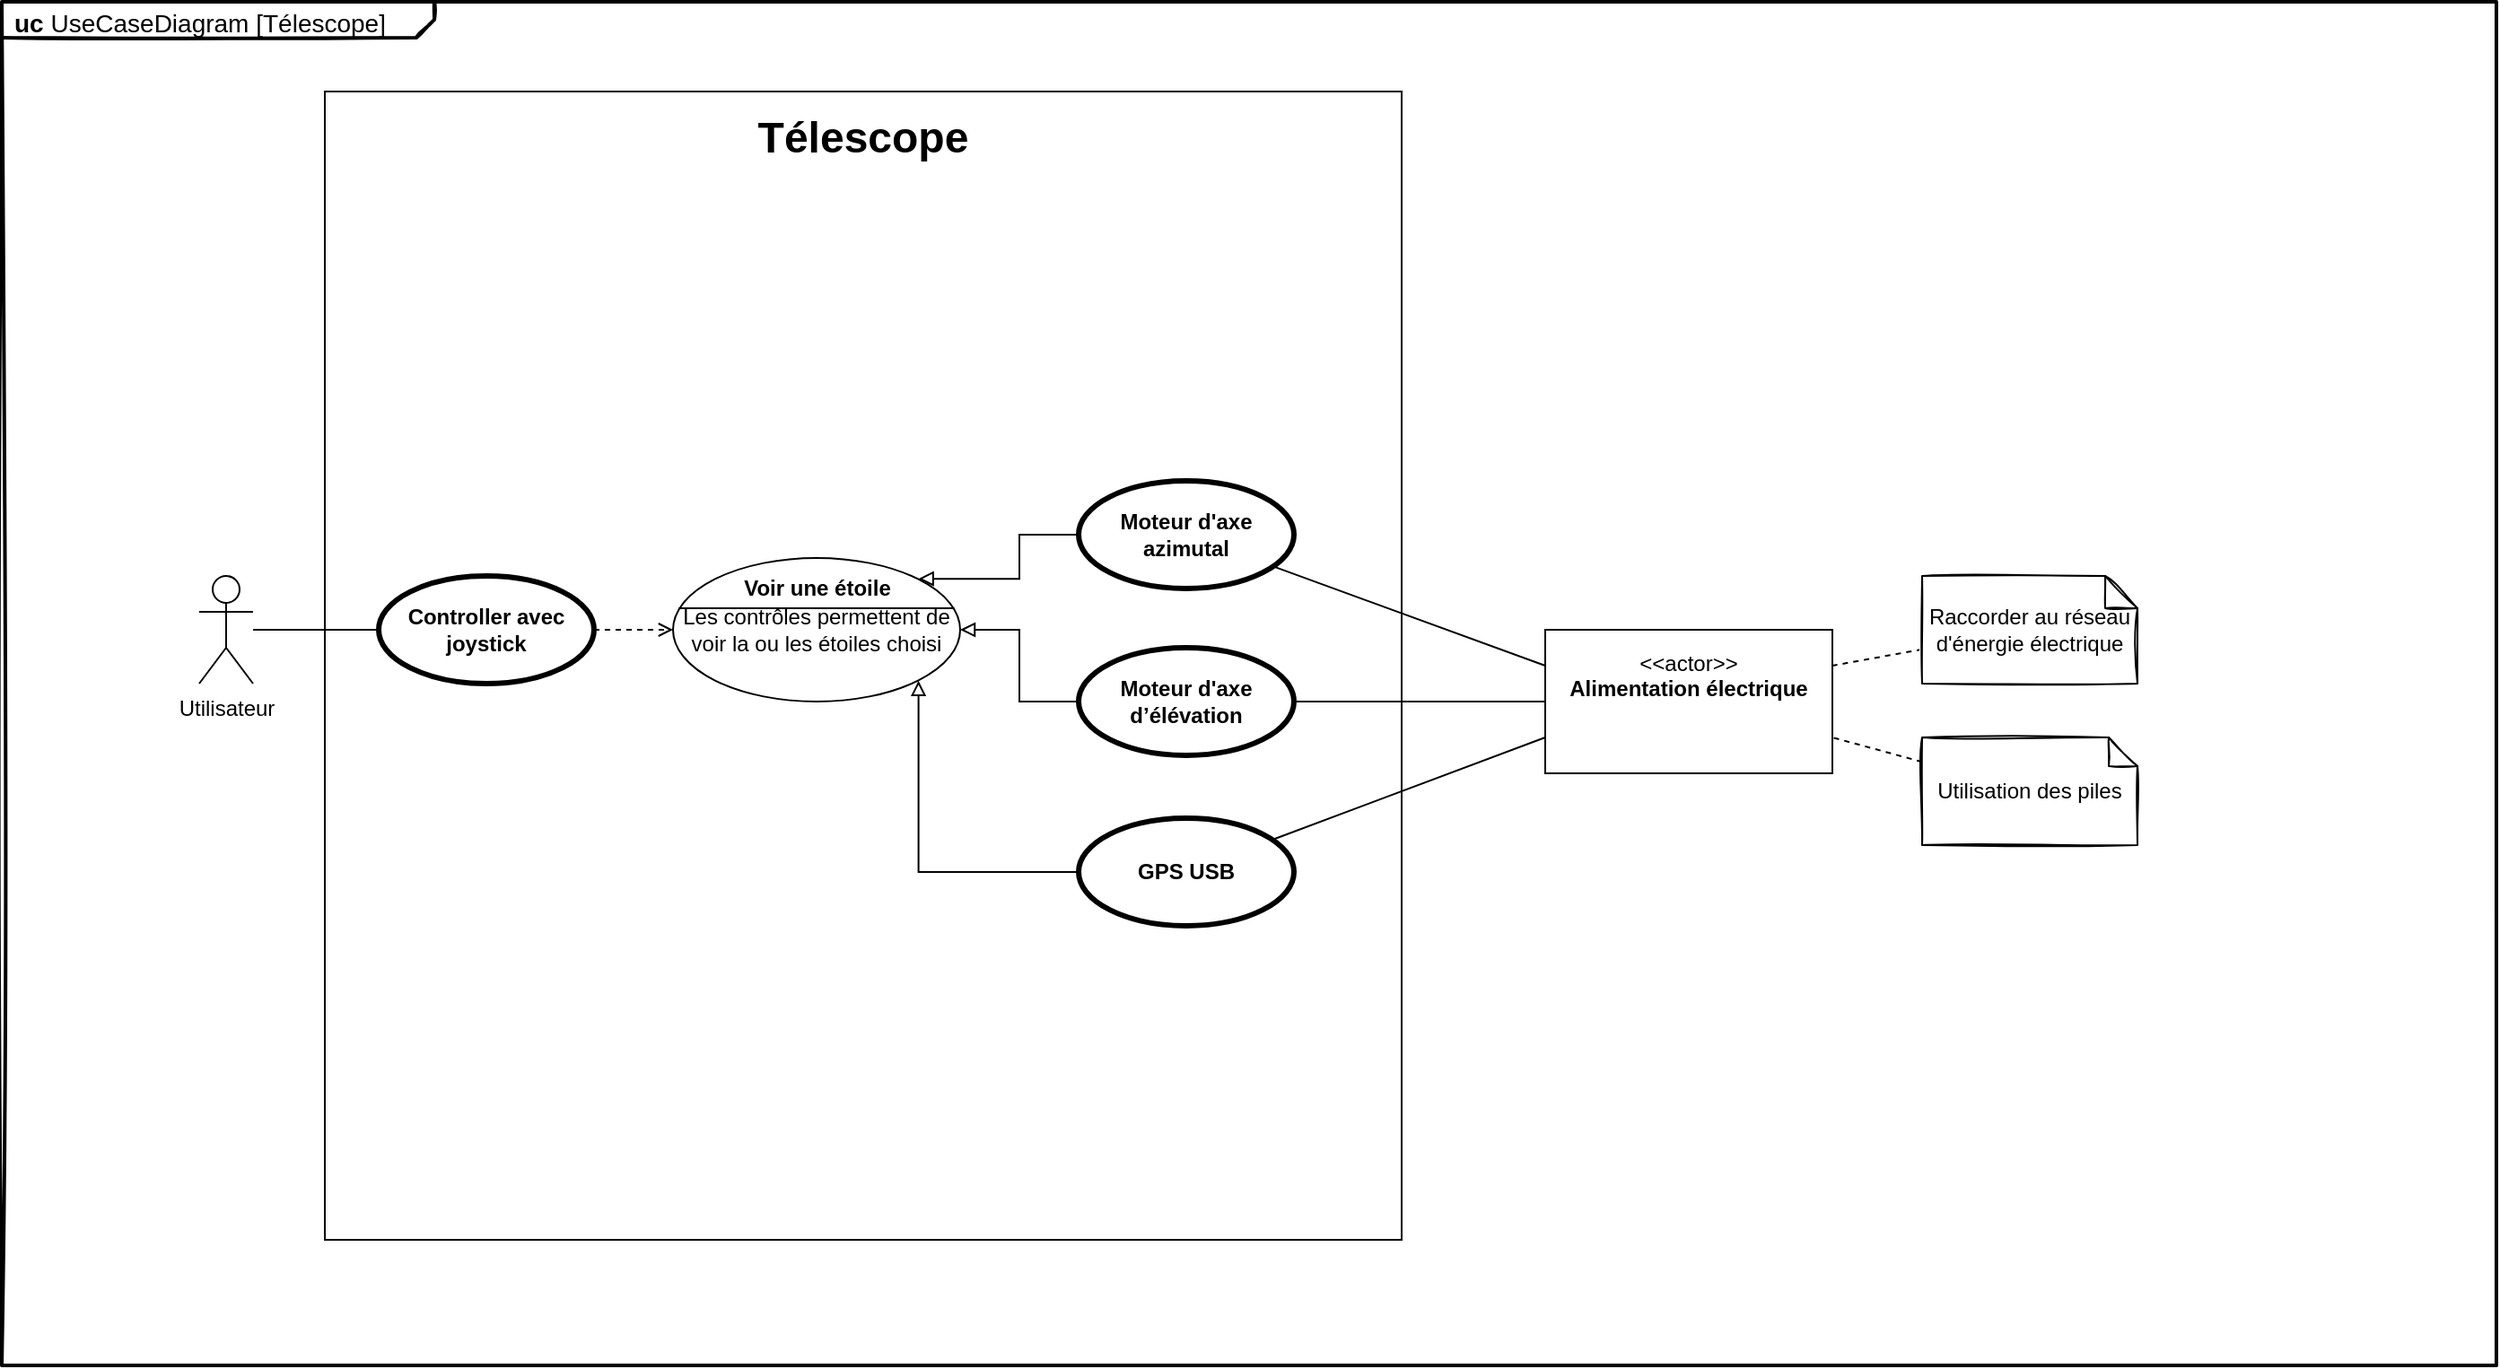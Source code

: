 <mxfile version="14.6.13" type="device"><diagram id="hds-YFgvMo6rerNIGMxi" name="Page-1"><mxGraphModel dx="660" dy="1133" grid="1" gridSize="10" guides="1" tooltips="1" connect="1" arrows="1" fold="1" page="1" pageScale="1" pageWidth="827" pageHeight="1169" math="0" shadow="0"><root><mxCell id="0"/><mxCell id="1" parent="0"/><mxCell id="bQQsEj6pxwG3LYyLtCYd-17" value="&lt;p style=&quot;margin: 4px 0px 0px 7px ; font-size: 14px&quot;&gt;&lt;b&gt;uc &lt;/b&gt;UseCaseDiagram [Télescope]&lt;/p&gt;" style="html=1;shape=mxgraph.sysml.package;overflow=fill;labelX=241.43;strokeWidth=2;align=left;sketch=1;shadow=0;spacingTop=0;spacingRight=0;verticalAlign=middle;" vertex="1" parent="1"><mxGeometry x="40" y="40" width="1390" height="760" as="geometry"/></mxCell><mxCell id="FOvnMfb4ephfpRiY6ZHR-1" value="&lt;p&gt;&lt;b&gt;&lt;font style=&quot;font-size: 24px&quot;&gt;Télescope&lt;/font&gt;&lt;/b&gt;&lt;/p&gt;" style="shape=rect;html=1;overflow=fill;whiteSpace=wrap;align=center;" parent="1" vertex="1"><mxGeometry x="220" y="90" width="600" height="640" as="geometry"/></mxCell><mxCell id="bQQsEj6pxwG3LYyLtCYd-26" style="edgeStyle=orthogonalEdgeStyle;rounded=0;orthogonalLoop=1;jettySize=auto;html=1;entryX=0;entryY=0.5;entryDx=0;entryDy=0;endArrow=none;endFill=0;strokeWidth=1;" edge="1" parent="1" source="C8aRfPutycicEXADkGqb-6" target="bQQsEj6pxwG3LYyLtCYd-1"><mxGeometry relative="1" as="geometry"/></mxCell><mxCell id="C8aRfPutycicEXADkGqb-6" value="Utilisateur" style="shape=umlActor;html=1;verticalLabelPosition=bottom;verticalAlign=top;align=center;" parent="1" vertex="1"><mxGeometry x="150" y="360" width="30" height="60" as="geometry"/></mxCell><mxCell id="C8aRfPutycicEXADkGqb-13" value="&lt;p&gt;&amp;lt;&amp;lt;actor&amp;gt;&amp;gt;&lt;br&gt;&lt;b&gt;Alimentation&amp;nbsp;&lt;/b&gt;&lt;b&gt;électrique&lt;/b&gt;&lt;/p&gt;" style="shape=rect;html=1;overflow=fill;whiteSpace=wrap;align=center;" parent="1" vertex="1"><mxGeometry x="900" y="390" width="160" height="80" as="geometry"/></mxCell><mxCell id="bQQsEj6pxwG3LYyLtCYd-25" style="edgeStyle=none;rounded=0;orthogonalLoop=1;jettySize=auto;html=1;dashed=1;endArrow=open;endFill=0;strokeWidth=1;" edge="1" parent="1" source="bQQsEj6pxwG3LYyLtCYd-1" target="bQQsEj6pxwG3LYyLtCYd-2"><mxGeometry relative="1" as="geometry"/></mxCell><mxCell id="bQQsEj6pxwG3LYyLtCYd-1" value="Controller avec joystick" style="shape=ellipse;html=1;strokeWidth=3;fontStyle=1;whiteSpace=wrap;align=center;perimeter=ellipsePerimeter;" vertex="1" parent="1"><mxGeometry x="250" y="360" width="120" height="60" as="geometry"/></mxCell><mxCell id="bQQsEj6pxwG3LYyLtCYd-2" value="Les contrôles permettent de voir la ou les étoiles choisi" style="html=1;shape=mxgraph.sysml.useCaseExtPt;whiteSpace=wrap;align=center;" vertex="1" parent="1"><mxGeometry x="414" y="350" width="160" height="80" as="geometry"/></mxCell><mxCell id="bQQsEj6pxwG3LYyLtCYd-3" value="Voir une étoile" style="resizable=0;html=1;verticalAlign=middle;align=center;labelBackgroundColor=none;fontStyle=1;" connectable="0" vertex="1" parent="bQQsEj6pxwG3LYyLtCYd-2"><mxGeometry x="80" y="17" as="geometry"/></mxCell><mxCell id="bQQsEj6pxwG3LYyLtCYd-7" style="edgeStyle=none;rounded=0;orthogonalLoop=1;jettySize=auto;html=1;entryX=0;entryY=0.25;entryDx=0;entryDy=0;endArrow=none;endFill=0;" edge="1" parent="1" source="bQQsEj6pxwG3LYyLtCYd-4" target="C8aRfPutycicEXADkGqb-13"><mxGeometry relative="1" as="geometry"/></mxCell><mxCell id="bQQsEj6pxwG3LYyLtCYd-14" style="edgeStyle=orthogonalEdgeStyle;rounded=0;orthogonalLoop=1;jettySize=auto;html=1;entryX=0.855;entryY=0.145;entryDx=0;entryDy=0;entryPerimeter=0;endArrow=block;endFill=0;strokeWidth=1;" edge="1" parent="1" source="bQQsEj6pxwG3LYyLtCYd-4" target="bQQsEj6pxwG3LYyLtCYd-2"><mxGeometry relative="1" as="geometry"/></mxCell><mxCell id="bQQsEj6pxwG3LYyLtCYd-4" value="Moteur d'ax&lt;span&gt;e azimutal&lt;br&gt;&lt;/span&gt;" style="shape=ellipse;html=1;strokeWidth=3;fontStyle=1;whiteSpace=wrap;align=center;perimeter=ellipsePerimeter;" vertex="1" parent="1"><mxGeometry x="640" y="307" width="120" height="60" as="geometry"/></mxCell><mxCell id="bQQsEj6pxwG3LYyLtCYd-8" style="edgeStyle=none;rounded=0;orthogonalLoop=1;jettySize=auto;html=1;entryX=0;entryY=0.5;entryDx=0;entryDy=0;endArrow=none;endFill=0;" edge="1" parent="1" source="bQQsEj6pxwG3LYyLtCYd-5" target="C8aRfPutycicEXADkGqb-13"><mxGeometry relative="1" as="geometry"/></mxCell><mxCell id="bQQsEj6pxwG3LYyLtCYd-15" style="edgeStyle=orthogonalEdgeStyle;rounded=0;orthogonalLoop=1;jettySize=auto;html=1;entryX=1;entryY=0.5;entryDx=0;entryDy=0;entryPerimeter=0;endArrow=block;endFill=0;" edge="1" parent="1" source="bQQsEj6pxwG3LYyLtCYd-5" target="bQQsEj6pxwG3LYyLtCYd-2"><mxGeometry relative="1" as="geometry"/></mxCell><mxCell id="bQQsEj6pxwG3LYyLtCYd-5" value="Moteur d'&lt;span&gt;axe d’élévation&lt;/span&gt;&lt;span&gt;&lt;br&gt;&lt;/span&gt;" style="shape=ellipse;html=1;strokeWidth=3;fontStyle=1;whiteSpace=wrap;align=center;perimeter=ellipsePerimeter;" vertex="1" parent="1"><mxGeometry x="640" y="400" width="120" height="60" as="geometry"/></mxCell><mxCell id="bQQsEj6pxwG3LYyLtCYd-9" style="edgeStyle=none;rounded=0;orthogonalLoop=1;jettySize=auto;html=1;entryX=0;entryY=0.75;entryDx=0;entryDy=0;endArrow=none;endFill=0;" edge="1" parent="1" source="bQQsEj6pxwG3LYyLtCYd-6" target="C8aRfPutycicEXADkGqb-13"><mxGeometry relative="1" as="geometry"/></mxCell><mxCell id="bQQsEj6pxwG3LYyLtCYd-12" style="edgeStyle=orthogonalEdgeStyle;rounded=0;orthogonalLoop=1;jettySize=auto;html=1;entryX=0.855;entryY=0.855;entryDx=0;entryDy=0;entryPerimeter=0;endArrow=block;endFill=0;" edge="1" parent="1" source="bQQsEj6pxwG3LYyLtCYd-6" target="bQQsEj6pxwG3LYyLtCYd-2"><mxGeometry relative="1" as="geometry"/></mxCell><mxCell id="bQQsEj6pxwG3LYyLtCYd-6" value="GPS USB" style="shape=ellipse;html=1;strokeWidth=3;fontStyle=1;whiteSpace=wrap;align=center;perimeter=ellipsePerimeter;" vertex="1" parent="1"><mxGeometry x="640" y="495" width="120" height="60" as="geometry"/></mxCell><mxCell id="bQQsEj6pxwG3LYyLtCYd-23" style="edgeStyle=none;rounded=0;orthogonalLoop=1;jettySize=auto;html=1;entryX=1;entryY=0.25;entryDx=0;entryDy=0;endArrow=none;endFill=0;dashed=1;" edge="1" parent="1" source="bQQsEj6pxwG3LYyLtCYd-20" target="C8aRfPutycicEXADkGqb-13"><mxGeometry relative="1" as="geometry"/></mxCell><mxCell id="bQQsEj6pxwG3LYyLtCYd-20" value="Raccorder au réseau d'énergie électrique" style="shape=note2;boundedLbl=1;whiteSpace=wrap;html=1;size=18;verticalAlign=middle;align=center;shadow=0;sketch=1;strokeColor=#000000;fillColor=#ffffff;spacingTop=0;spacingLeft=0;spacingBottom=0;" vertex="1" parent="1"><mxGeometry x="1110" y="360" width="120" height="60" as="geometry"/></mxCell><mxCell id="bQQsEj6pxwG3LYyLtCYd-24" style="edgeStyle=none;rounded=0;orthogonalLoop=1;jettySize=auto;html=1;endArrow=none;endFill=0;entryX=1;entryY=0.75;entryDx=0;entryDy=0;dashed=1;" edge="1" parent="1" source="bQQsEj6pxwG3LYyLtCYd-21" target="C8aRfPutycicEXADkGqb-13"><mxGeometry relative="1" as="geometry"><mxPoint x="1060" y="430" as="targetPoint"/></mxGeometry></mxCell><mxCell id="bQQsEj6pxwG3LYyLtCYd-21" value="Utilisation des piles" style="shape=note2;boundedLbl=1;whiteSpace=wrap;html=1;size=16;verticalAlign=middle;align=center;shadow=0;sketch=1;strokeColor=#000000;fillColor=#ffffff;" vertex="1" parent="1"><mxGeometry x="1110" y="450" width="120" height="60" as="geometry"/></mxCell></root></mxGraphModel></diagram></mxfile>